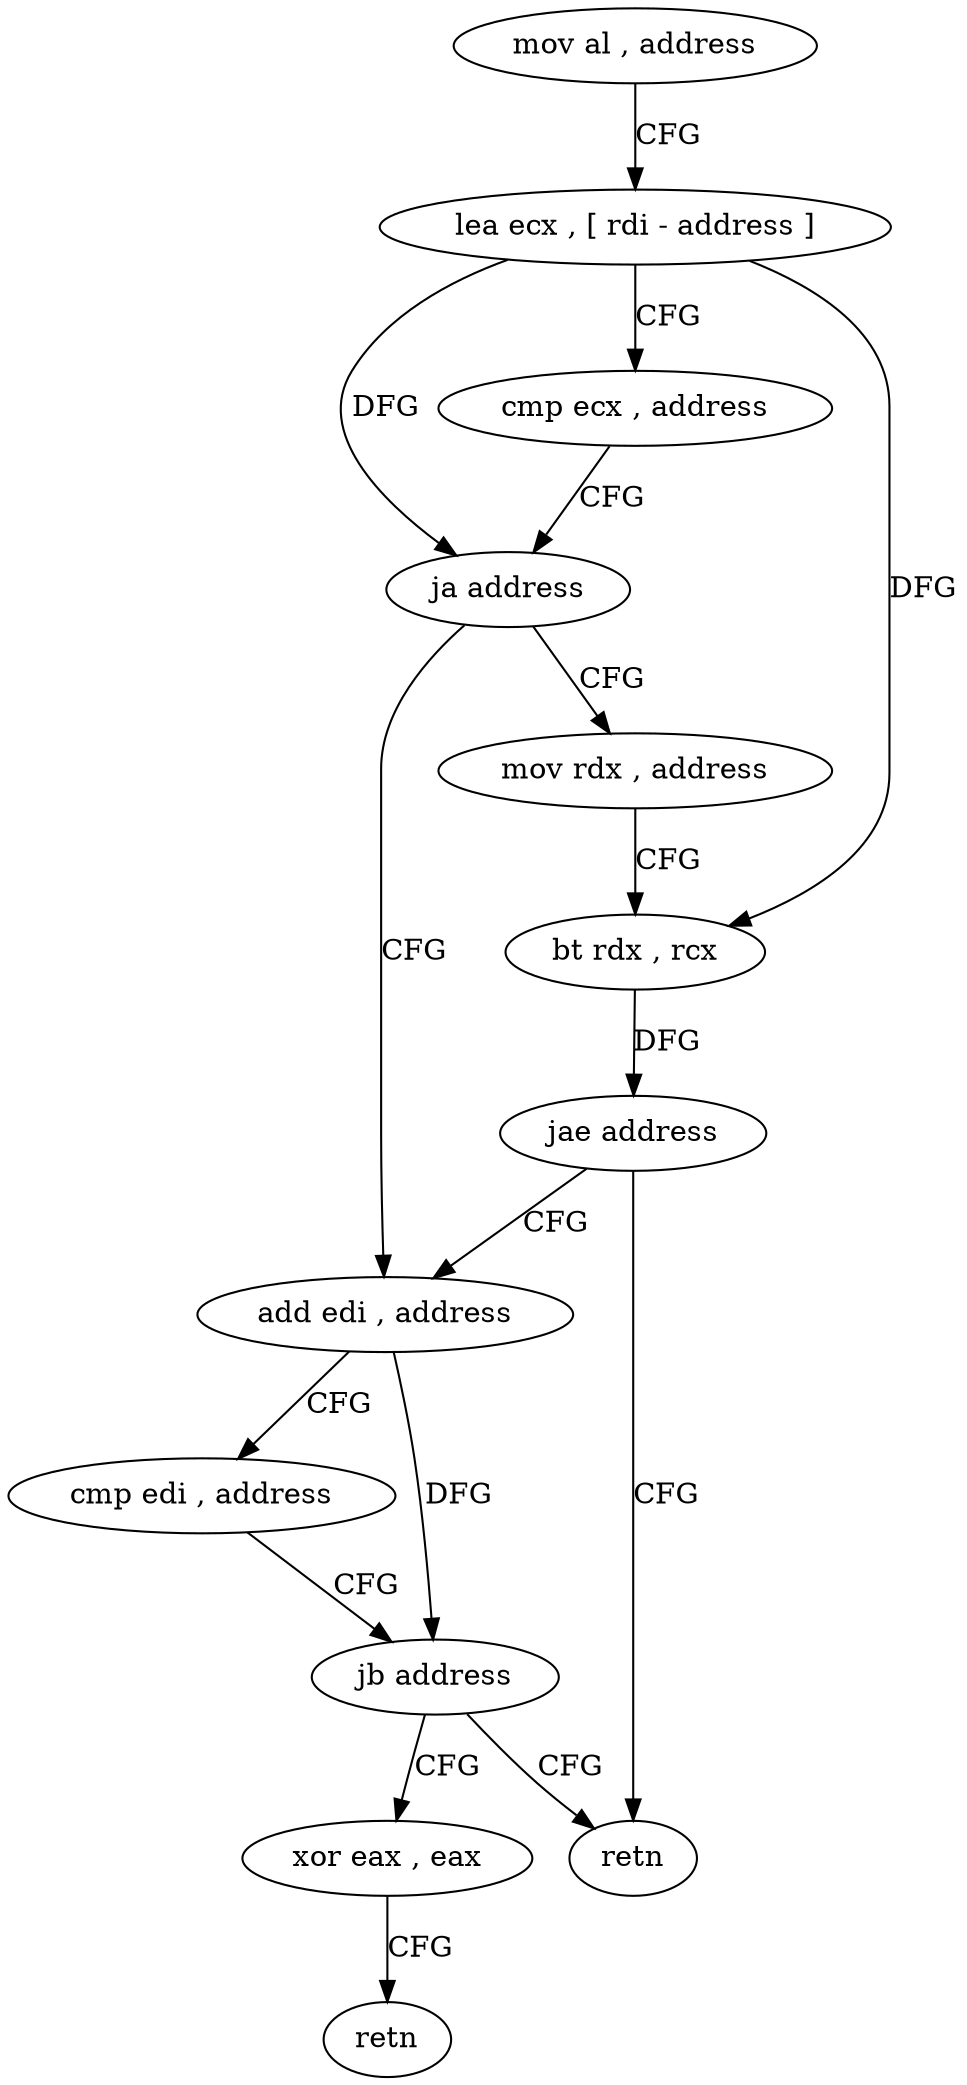 digraph "func" {
"4216624" [label = "mov al , address" ]
"4216626" [label = "lea ecx , [ rdi - address ]" ]
"4216629" [label = "cmp ecx , address" ]
"4216632" [label = "ja address" ]
"4216651" [label = "add edi , address" ]
"4216634" [label = "mov rdx , address" ]
"4216654" [label = "cmp edi , address" ]
"4216657" [label = "jb address" ]
"4216650" [label = "retn" ]
"4216659" [label = "xor eax , eax" ]
"4216644" [label = "bt rdx , rcx" ]
"4216648" [label = "jae address" ]
"4216661" [label = "retn" ]
"4216624" -> "4216626" [ label = "CFG" ]
"4216626" -> "4216629" [ label = "CFG" ]
"4216626" -> "4216632" [ label = "DFG" ]
"4216626" -> "4216644" [ label = "DFG" ]
"4216629" -> "4216632" [ label = "CFG" ]
"4216632" -> "4216651" [ label = "CFG" ]
"4216632" -> "4216634" [ label = "CFG" ]
"4216651" -> "4216654" [ label = "CFG" ]
"4216651" -> "4216657" [ label = "DFG" ]
"4216634" -> "4216644" [ label = "CFG" ]
"4216654" -> "4216657" [ label = "CFG" ]
"4216657" -> "4216650" [ label = "CFG" ]
"4216657" -> "4216659" [ label = "CFG" ]
"4216659" -> "4216661" [ label = "CFG" ]
"4216644" -> "4216648" [ label = "DFG" ]
"4216648" -> "4216651" [ label = "CFG" ]
"4216648" -> "4216650" [ label = "CFG" ]
}
